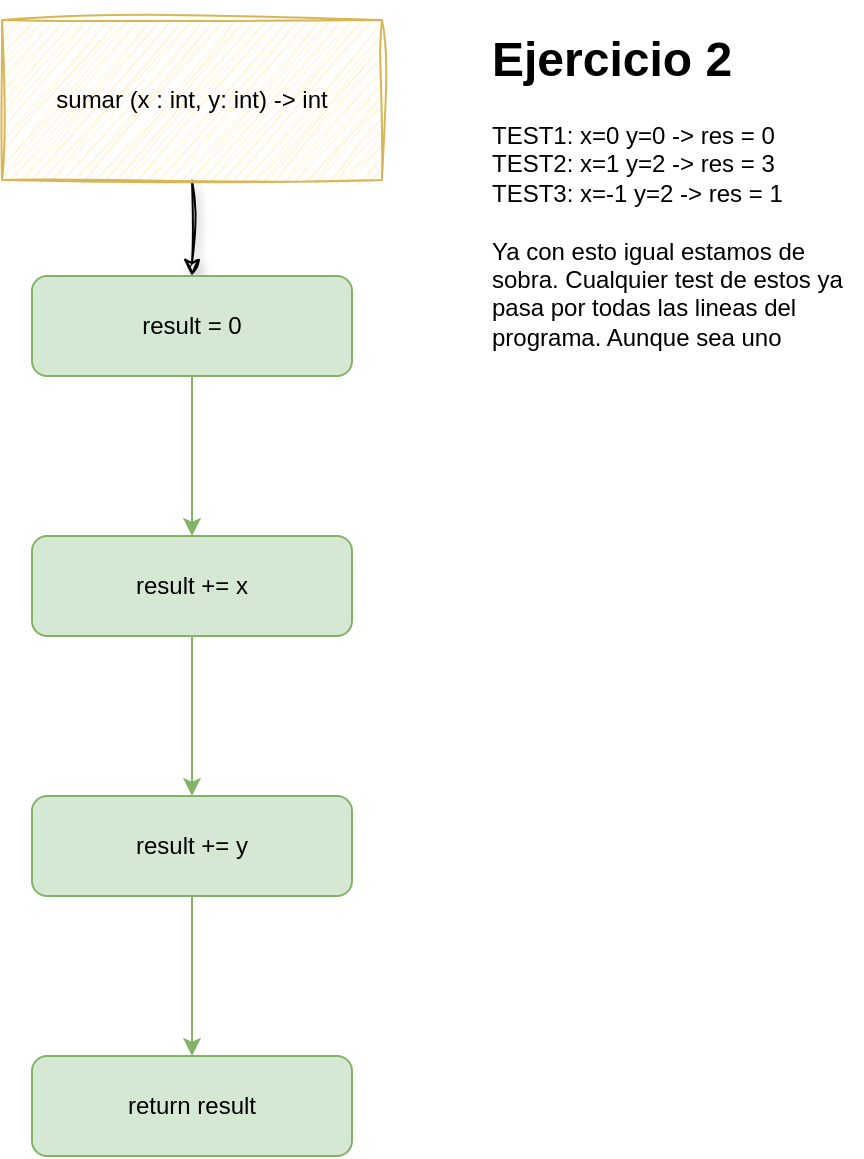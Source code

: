<mxfile version="21.2.8" type="device">
  <diagram id="C5RBs43oDa-KdzZeNtuy" name="Page-1">
    <mxGraphModel dx="462" dy="822" grid="1" gridSize="10" guides="1" tooltips="1" connect="1" arrows="1" fold="1" page="1" pageScale="1" pageWidth="827" pageHeight="1169" math="0" shadow="0">
      <root>
        <mxCell id="WIyWlLk6GJQsqaUBKTNV-0" />
        <mxCell id="WIyWlLk6GJQsqaUBKTNV-1" parent="WIyWlLk6GJQsqaUBKTNV-0" />
        <mxCell id="2u_29QZsNKRQgDJ0NMnE-3" value="" style="edgeStyle=orthogonalEdgeStyle;rounded=0;orthogonalLoop=1;jettySize=auto;html=1;shadow=1;sketch=1;curveFitting=1;jiggle=2;" edge="1" parent="WIyWlLk6GJQsqaUBKTNV-1" source="2u_29QZsNKRQgDJ0NMnE-0" target="2u_29QZsNKRQgDJ0NMnE-2">
          <mxGeometry relative="1" as="geometry" />
        </mxCell>
        <mxCell id="2u_29QZsNKRQgDJ0NMnE-0" value="sumar (x : int, y: int) -&amp;gt; int" style="rounded=0;whiteSpace=wrap;html=1;sketch=1;curveFitting=1;jiggle=2;fillColor=#fff2cc;strokeColor=#d6b656;" vertex="1" parent="WIyWlLk6GJQsqaUBKTNV-1">
          <mxGeometry x="150" y="80" width="190" height="80" as="geometry" />
        </mxCell>
        <mxCell id="2u_29QZsNKRQgDJ0NMnE-5" value="" style="edgeStyle=orthogonalEdgeStyle;rounded=0;orthogonalLoop=1;jettySize=auto;html=1;fillColor=#d5e8d4;strokeColor=#82b366;" edge="1" parent="WIyWlLk6GJQsqaUBKTNV-1" source="2u_29QZsNKRQgDJ0NMnE-2" target="2u_29QZsNKRQgDJ0NMnE-4">
          <mxGeometry relative="1" as="geometry" />
        </mxCell>
        <mxCell id="2u_29QZsNKRQgDJ0NMnE-2" value="result = 0" style="rounded=1;whiteSpace=wrap;html=1;fillColor=#d5e8d4;strokeColor=#82b366;" vertex="1" parent="WIyWlLk6GJQsqaUBKTNV-1">
          <mxGeometry x="165" y="208" width="160" height="50" as="geometry" />
        </mxCell>
        <mxCell id="2u_29QZsNKRQgDJ0NMnE-7" value="" style="edgeStyle=orthogonalEdgeStyle;rounded=0;orthogonalLoop=1;jettySize=auto;html=1;fillColor=#d5e8d4;strokeColor=#82b366;" edge="1" parent="WIyWlLk6GJQsqaUBKTNV-1" source="2u_29QZsNKRQgDJ0NMnE-4" target="2u_29QZsNKRQgDJ0NMnE-6">
          <mxGeometry relative="1" as="geometry" />
        </mxCell>
        <mxCell id="2u_29QZsNKRQgDJ0NMnE-4" value="result += x" style="rounded=1;whiteSpace=wrap;html=1;fillColor=#d5e8d4;strokeColor=#82b366;" vertex="1" parent="WIyWlLk6GJQsqaUBKTNV-1">
          <mxGeometry x="165" y="338" width="160" height="50" as="geometry" />
        </mxCell>
        <mxCell id="2u_29QZsNKRQgDJ0NMnE-9" value="" style="edgeStyle=orthogonalEdgeStyle;rounded=0;orthogonalLoop=1;jettySize=auto;html=1;fillColor=#d5e8d4;strokeColor=#82b366;" edge="1" parent="WIyWlLk6GJQsqaUBKTNV-1" source="2u_29QZsNKRQgDJ0NMnE-6" target="2u_29QZsNKRQgDJ0NMnE-8">
          <mxGeometry relative="1" as="geometry" />
        </mxCell>
        <mxCell id="2u_29QZsNKRQgDJ0NMnE-6" value="result += y" style="rounded=1;whiteSpace=wrap;html=1;fillColor=#d5e8d4;strokeColor=#82b366;" vertex="1" parent="WIyWlLk6GJQsqaUBKTNV-1">
          <mxGeometry x="165" y="468" width="160" height="50" as="geometry" />
        </mxCell>
        <mxCell id="2u_29QZsNKRQgDJ0NMnE-8" value="return result" style="rounded=1;whiteSpace=wrap;html=1;fillColor=#d5e8d4;strokeColor=#82b366;" vertex="1" parent="WIyWlLk6GJQsqaUBKTNV-1">
          <mxGeometry x="165" y="598" width="160" height="50" as="geometry" />
        </mxCell>
        <mxCell id="2u_29QZsNKRQgDJ0NMnE-10" value="&lt;h1&gt;Ejercicio 2&lt;/h1&gt;&lt;div&gt;TEST1: x=0 y=0 -&amp;gt; res = 0&lt;/div&gt;&lt;div&gt;TEST2: x=1 y=2 -&amp;gt; res = 3&lt;/div&gt;&lt;div&gt;TEST3: x=-1 y=2 -&amp;gt; res = 1&lt;/div&gt;&lt;div&gt;&lt;br&gt;&lt;/div&gt;&lt;div&gt;Ya con esto igual estamos de sobra. Cualquier test de estos ya pasa por todas las lineas del programa. Aunque sea uno&lt;/div&gt;" style="text;html=1;strokeColor=none;fillColor=none;spacing=5;spacingTop=-20;whiteSpace=wrap;overflow=hidden;rounded=0;" vertex="1" parent="WIyWlLk6GJQsqaUBKTNV-1">
          <mxGeometry x="390" y="80" width="190" height="200" as="geometry" />
        </mxCell>
      </root>
    </mxGraphModel>
  </diagram>
</mxfile>
